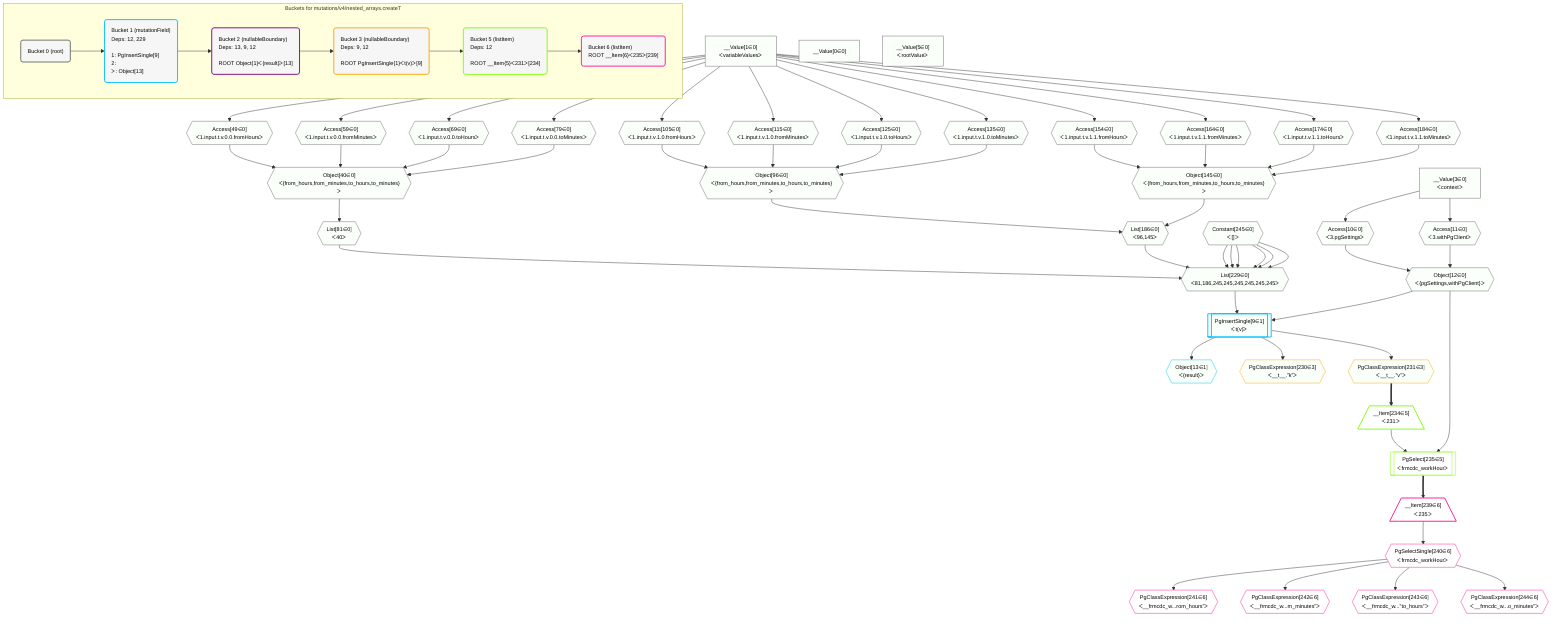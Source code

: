 %%{init: {'themeVariables': { 'fontSize': '12px'}}}%%
graph TD
    classDef path fill:#eee,stroke:#000,color:#000
    classDef plan fill:#fff,stroke-width:1px,color:#000
    classDef itemplan fill:#fff,stroke-width:2px,color:#000
    classDef unbatchedplan fill:#dff,stroke-width:1px,color:#000
    classDef sideeffectplan fill:#fcc,stroke-width:2px,color:#000
    classDef bucket fill:#f6f6f6,color:#000,stroke-width:2px,text-align:left


    %% plan dependencies
    List229{{"List[229∈0]<br />ᐸ81,186,245,245,245,245,245,245ᐳ"}}:::plan
    List81{{"List[81∈0]<br />ᐸ40ᐳ"}}:::plan
    List186{{"List[186∈0]<br />ᐸ96,145ᐳ"}}:::plan
    Constant245{{"Constant[245∈0]<br />ᐸ[]ᐳ"}}:::plan
    List81 & List186 & Constant245 & Constant245 & Constant245 & Constant245 & Constant245 & Constant245 --> List229
    Object40{{"Object[40∈0]<br />ᐸ{from_hours,from_minutes,to_hours,to_minutes}ᐳ"}}:::plan
    Access49{{"Access[49∈0]<br />ᐸ1.input.t.v.0.0.fromHoursᐳ"}}:::plan
    Access59{{"Access[59∈0]<br />ᐸ1.input.t.v.0.0.fromMinutesᐳ"}}:::plan
    Access69{{"Access[69∈0]<br />ᐸ1.input.t.v.0.0.toHoursᐳ"}}:::plan
    Access79{{"Access[79∈0]<br />ᐸ1.input.t.v.0.0.toMinutesᐳ"}}:::plan
    Access49 & Access59 & Access69 & Access79 --> Object40
    Object96{{"Object[96∈0]<br />ᐸ{from_hours,from_minutes,to_hours,to_minutes}ᐳ"}}:::plan
    Access105{{"Access[105∈0]<br />ᐸ1.input.t.v.1.0.fromHoursᐳ"}}:::plan
    Access115{{"Access[115∈0]<br />ᐸ1.input.t.v.1.0.fromMinutesᐳ"}}:::plan
    Access125{{"Access[125∈0]<br />ᐸ1.input.t.v.1.0.toHoursᐳ"}}:::plan
    Access135{{"Access[135∈0]<br />ᐸ1.input.t.v.1.0.toMinutesᐳ"}}:::plan
    Access105 & Access115 & Access125 & Access135 --> Object96
    Object145{{"Object[145∈0]<br />ᐸ{from_hours,from_minutes,to_hours,to_minutes}ᐳ"}}:::plan
    Access154{{"Access[154∈0]<br />ᐸ1.input.t.v.1.1.fromHoursᐳ"}}:::plan
    Access164{{"Access[164∈0]<br />ᐸ1.input.t.v.1.1.fromMinutesᐳ"}}:::plan
    Access174{{"Access[174∈0]<br />ᐸ1.input.t.v.1.1.toHoursᐳ"}}:::plan
    Access184{{"Access[184∈0]<br />ᐸ1.input.t.v.1.1.toMinutesᐳ"}}:::plan
    Access154 & Access164 & Access174 & Access184 --> Object145
    Object12{{"Object[12∈0]<br />ᐸ{pgSettings,withPgClient}ᐳ"}}:::plan
    Access10{{"Access[10∈0]<br />ᐸ3.pgSettingsᐳ"}}:::plan
    Access11{{"Access[11∈0]<br />ᐸ3.withPgClientᐳ"}}:::plan
    Access10 & Access11 --> Object12
    Object96 & Object145 --> List186
    __Value3["__Value[3∈0]<br />ᐸcontextᐳ"]:::plan
    __Value3 --> Access10
    __Value3 --> Access11
    __Value1["__Value[1∈0]<br />ᐸvariableValuesᐳ"]:::plan
    __Value1 --> Access49
    __Value1 --> Access59
    __Value1 --> Access69
    __Value1 --> Access79
    Object40 --> List81
    __Value1 --> Access105
    __Value1 --> Access115
    __Value1 --> Access125
    __Value1 --> Access135
    __Value1 --> Access154
    __Value1 --> Access164
    __Value1 --> Access174
    __Value1 --> Access184
    __Value0["__Value[0∈0]"]:::plan
    __Value5["__Value[5∈0]<br />ᐸrootValueᐳ"]:::plan
    PgInsertSingle9[["PgInsertSingle[9∈1]<br />ᐸt(v)ᐳ"]]:::sideeffectplan
    Object12 & List229 --> PgInsertSingle9
    Object13{{"Object[13∈1]<br />ᐸ{result}ᐳ"}}:::plan
    PgInsertSingle9 --> Object13
    PgClassExpression230{{"PgClassExpression[230∈3]<br />ᐸ__t__.”k”ᐳ"}}:::plan
    PgInsertSingle9 --> PgClassExpression230
    PgClassExpression231{{"PgClassExpression[231∈3]<br />ᐸ__t__.”v”ᐳ"}}:::plan
    PgInsertSingle9 --> PgClassExpression231
    PgSelect235[["PgSelect[235∈5]<br />ᐸfrmcdc_workHourᐳ"]]:::plan
    __Item234[/"__Item[234∈5]<br />ᐸ231ᐳ"\]:::itemplan
    Object12 & __Item234 --> PgSelect235
    PgClassExpression231 ==> __Item234
    __Item239[/"__Item[239∈6]<br />ᐸ235ᐳ"\]:::itemplan
    PgSelect235 ==> __Item239
    PgSelectSingle240{{"PgSelectSingle[240∈6]<br />ᐸfrmcdc_workHourᐳ"}}:::plan
    __Item239 --> PgSelectSingle240
    PgClassExpression241{{"PgClassExpression[241∈6]<br />ᐸ__frmcdc_w...rom_hours”ᐳ"}}:::plan
    PgSelectSingle240 --> PgClassExpression241
    PgClassExpression242{{"PgClassExpression[242∈6]<br />ᐸ__frmcdc_w...m_minutes”ᐳ"}}:::plan
    PgSelectSingle240 --> PgClassExpression242
    PgClassExpression243{{"PgClassExpression[243∈6]<br />ᐸ__frmcdc_w...”to_hours”ᐳ"}}:::plan
    PgSelectSingle240 --> PgClassExpression243
    PgClassExpression244{{"PgClassExpression[244∈6]<br />ᐸ__frmcdc_w...o_minutes”ᐳ"}}:::plan
    PgSelectSingle240 --> PgClassExpression244

    %% define steps

    subgraph "Buckets for mutations/v4/nested_arrays.createT"
    Bucket0("Bucket 0 (root)"):::bucket
    classDef bucket0 stroke:#696969
    class Bucket0,__Value0,__Value1,__Value3,__Value5,Access10,Access11,Object12,Object40,Access49,Access59,Access69,Access79,List81,Object96,Access105,Access115,Access125,Access135,Object145,Access154,Access164,Access174,Access184,List186,List229,Constant245 bucket0
    Bucket1("Bucket 1 (mutationField)<br />Deps: 12, 229<br /><br />1: PgInsertSingle[9]<br />2: <br />ᐳ: Object[13]"):::bucket
    classDef bucket1 stroke:#00bfff
    class Bucket1,PgInsertSingle9,Object13 bucket1
    Bucket2("Bucket 2 (nullableBoundary)<br />Deps: 13, 9, 12<br /><br />ROOT Object{1}ᐸ{result}ᐳ[13]"):::bucket
    classDef bucket2 stroke:#7f007f
    class Bucket2 bucket2
    Bucket3("Bucket 3 (nullableBoundary)<br />Deps: 9, 12<br /><br />ROOT PgInsertSingle{1}ᐸt(v)ᐳ[9]"):::bucket
    classDef bucket3 stroke:#ffa500
    class Bucket3,PgClassExpression230,PgClassExpression231 bucket3
    Bucket5("Bucket 5 (listItem)<br />Deps: 12<br /><br />ROOT __Item{5}ᐸ231ᐳ[234]"):::bucket
    classDef bucket5 stroke:#7fff00
    class Bucket5,__Item234,PgSelect235 bucket5
    Bucket6("Bucket 6 (listItem)<br />ROOT __Item{6}ᐸ235ᐳ[239]"):::bucket
    classDef bucket6 stroke:#ff1493
    class Bucket6,__Item239,PgSelectSingle240,PgClassExpression241,PgClassExpression242,PgClassExpression243,PgClassExpression244 bucket6
    Bucket0 --> Bucket1
    Bucket1 --> Bucket2
    Bucket2 --> Bucket3
    Bucket3 --> Bucket5
    Bucket5 --> Bucket6
    classDef unary fill:#fafffa,borderWidth:8px
    class List229,Object40,Object96,Object145,Object12,List186,Access10,Access11,Access49,Access59,Access69,Access79,List81,Access105,Access115,Access125,Access135,Access154,Access164,Access174,Access184,__Value0,__Value1,__Value3,__Value5,Constant245,PgInsertSingle9,Object13,PgClassExpression230,PgClassExpression231 unary
    end